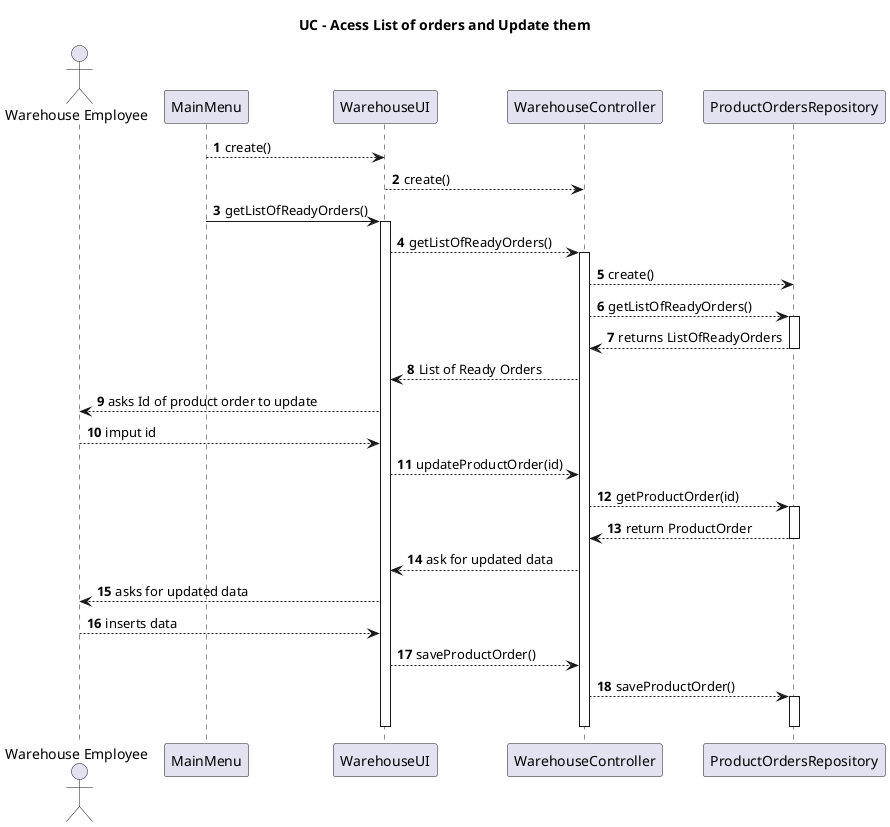 @startuml
autonumber

title UC - Acess List of orders and Update them

actor "Warehouse Employee" as US

MainMenu--> WarehouseUI:create()
    WarehouseUI-->WarehouseController:create()
MainMenu->WarehouseUI:getListOfReadyOrders()

activate WarehouseUI

WarehouseUI--> WarehouseController:getListOfReadyOrders()
activate WarehouseController
WarehouseController-->ProductOrdersRepository:create()
WarehouseController-->ProductOrdersRepository:getListOfReadyOrders()
activate ProductOrdersRepository
ProductOrdersRepository-->WarehouseController:returns ListOfReadyOrders
deactivate ProductOrdersRepository
WarehouseController-->WarehouseUI:List of Ready Orders
WarehouseUI-->US:asks Id of product order to update
US-->WarehouseUI:imput id
WarehouseUI-->WarehouseController:updateProductOrder(id)
WarehouseController-->ProductOrdersRepository:getProductOrder(id)
activate ProductOrdersRepository
ProductOrdersRepository-->WarehouseController:return ProductOrder
deactivate ProductOrdersRepository
WarehouseController-->WarehouseUI:ask for updated data
WarehouseUI-->US: asks for updated data
US-->WarehouseUI:inserts data
WarehouseUI-->WarehouseController:saveProductOrder()
WarehouseController-->ProductOrdersRepository:saveProductOrder()
activate ProductOrdersRepository
deactivate WarehouseController
deactivate ProductOrdersRepository
deactivate WarehouseUI
@enduml